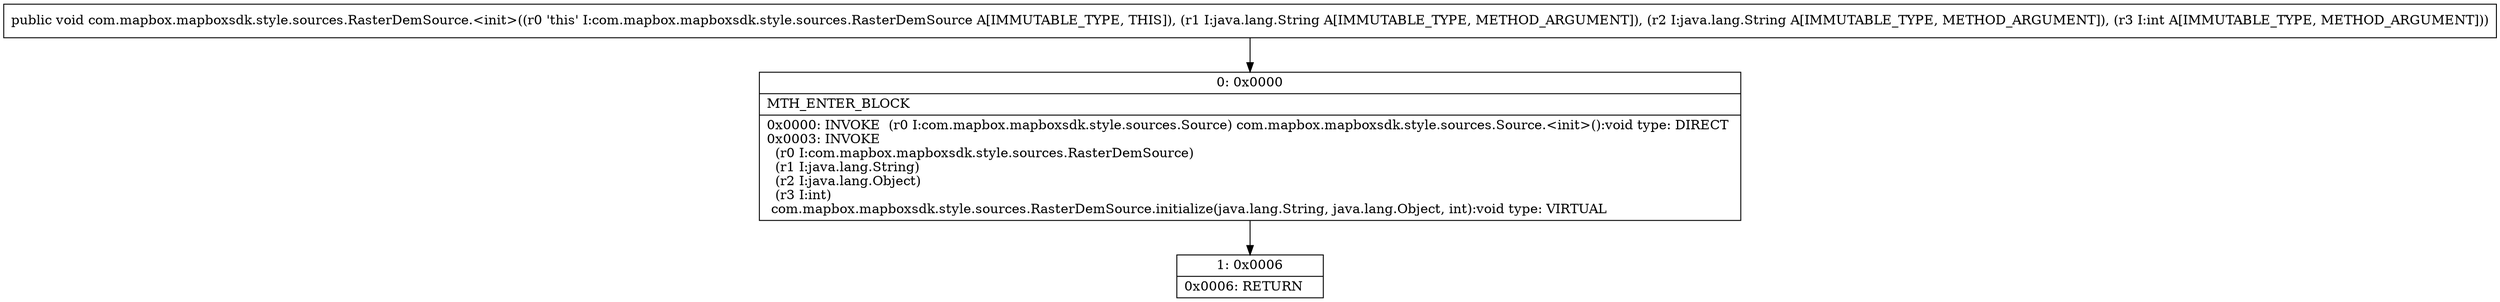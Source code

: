 digraph "CFG forcom.mapbox.mapboxsdk.style.sources.RasterDemSource.\<init\>(Ljava\/lang\/String;Ljava\/lang\/String;I)V" {
Node_0 [shape=record,label="{0\:\ 0x0000|MTH_ENTER_BLOCK\l|0x0000: INVOKE  (r0 I:com.mapbox.mapboxsdk.style.sources.Source) com.mapbox.mapboxsdk.style.sources.Source.\<init\>():void type: DIRECT \l0x0003: INVOKE  \l  (r0 I:com.mapbox.mapboxsdk.style.sources.RasterDemSource)\l  (r1 I:java.lang.String)\l  (r2 I:java.lang.Object)\l  (r3 I:int)\l com.mapbox.mapboxsdk.style.sources.RasterDemSource.initialize(java.lang.String, java.lang.Object, int):void type: VIRTUAL \l}"];
Node_1 [shape=record,label="{1\:\ 0x0006|0x0006: RETURN   \l}"];
MethodNode[shape=record,label="{public void com.mapbox.mapboxsdk.style.sources.RasterDemSource.\<init\>((r0 'this' I:com.mapbox.mapboxsdk.style.sources.RasterDemSource A[IMMUTABLE_TYPE, THIS]), (r1 I:java.lang.String A[IMMUTABLE_TYPE, METHOD_ARGUMENT]), (r2 I:java.lang.String A[IMMUTABLE_TYPE, METHOD_ARGUMENT]), (r3 I:int A[IMMUTABLE_TYPE, METHOD_ARGUMENT])) }"];
MethodNode -> Node_0;
Node_0 -> Node_1;
}

